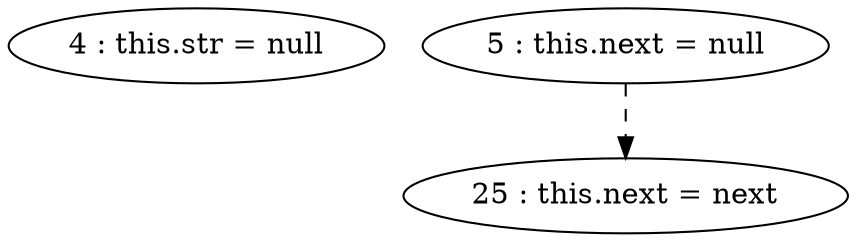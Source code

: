 digraph G {
"4 : this.str = null"
"5 : this.next = null"
"5 : this.next = null" -> "25 : this.next = next" [style=dashed]
"25 : this.next = next"
}